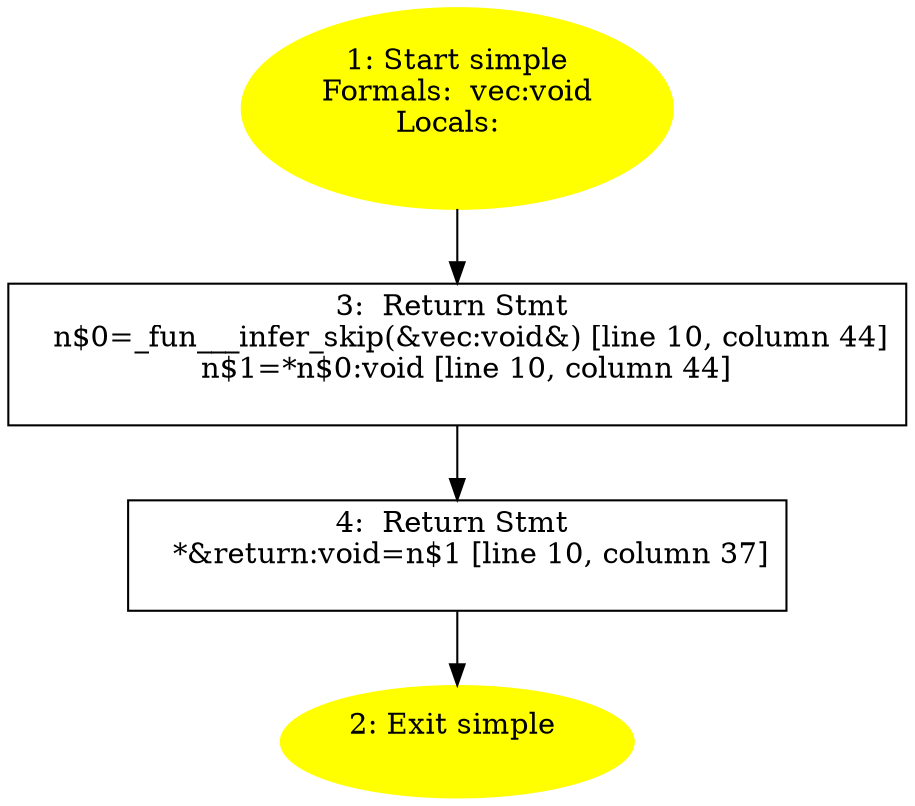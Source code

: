 /* @generated */
digraph cfg {
"simple#17639603251097432993.e5c9feb95ecff69f_1" [label="1: Start simple\nFormals:  vec:void\nLocals:  \n  " color=yellow style=filled]
	

	 "simple#17639603251097432993.e5c9feb95ecff69f_1" -> "simple#17639603251097432993.e5c9feb95ecff69f_3" ;
"simple#17639603251097432993.e5c9feb95ecff69f_2" [label="2: Exit simple \n  " color=yellow style=filled]
	

"simple#17639603251097432993.e5c9feb95ecff69f_3" [label="3:  Return Stmt \n   n$0=_fun___infer_skip(&vec:void&) [line 10, column 44]\n  n$1=*n$0:void [line 10, column 44]\n " shape="box"]
	

	 "simple#17639603251097432993.e5c9feb95ecff69f_3" -> "simple#17639603251097432993.e5c9feb95ecff69f_4" ;
"simple#17639603251097432993.e5c9feb95ecff69f_4" [label="4:  Return Stmt \n   *&return:void=n$1 [line 10, column 37]\n " shape="box"]
	

	 "simple#17639603251097432993.e5c9feb95ecff69f_4" -> "simple#17639603251097432993.e5c9feb95ecff69f_2" ;
}
